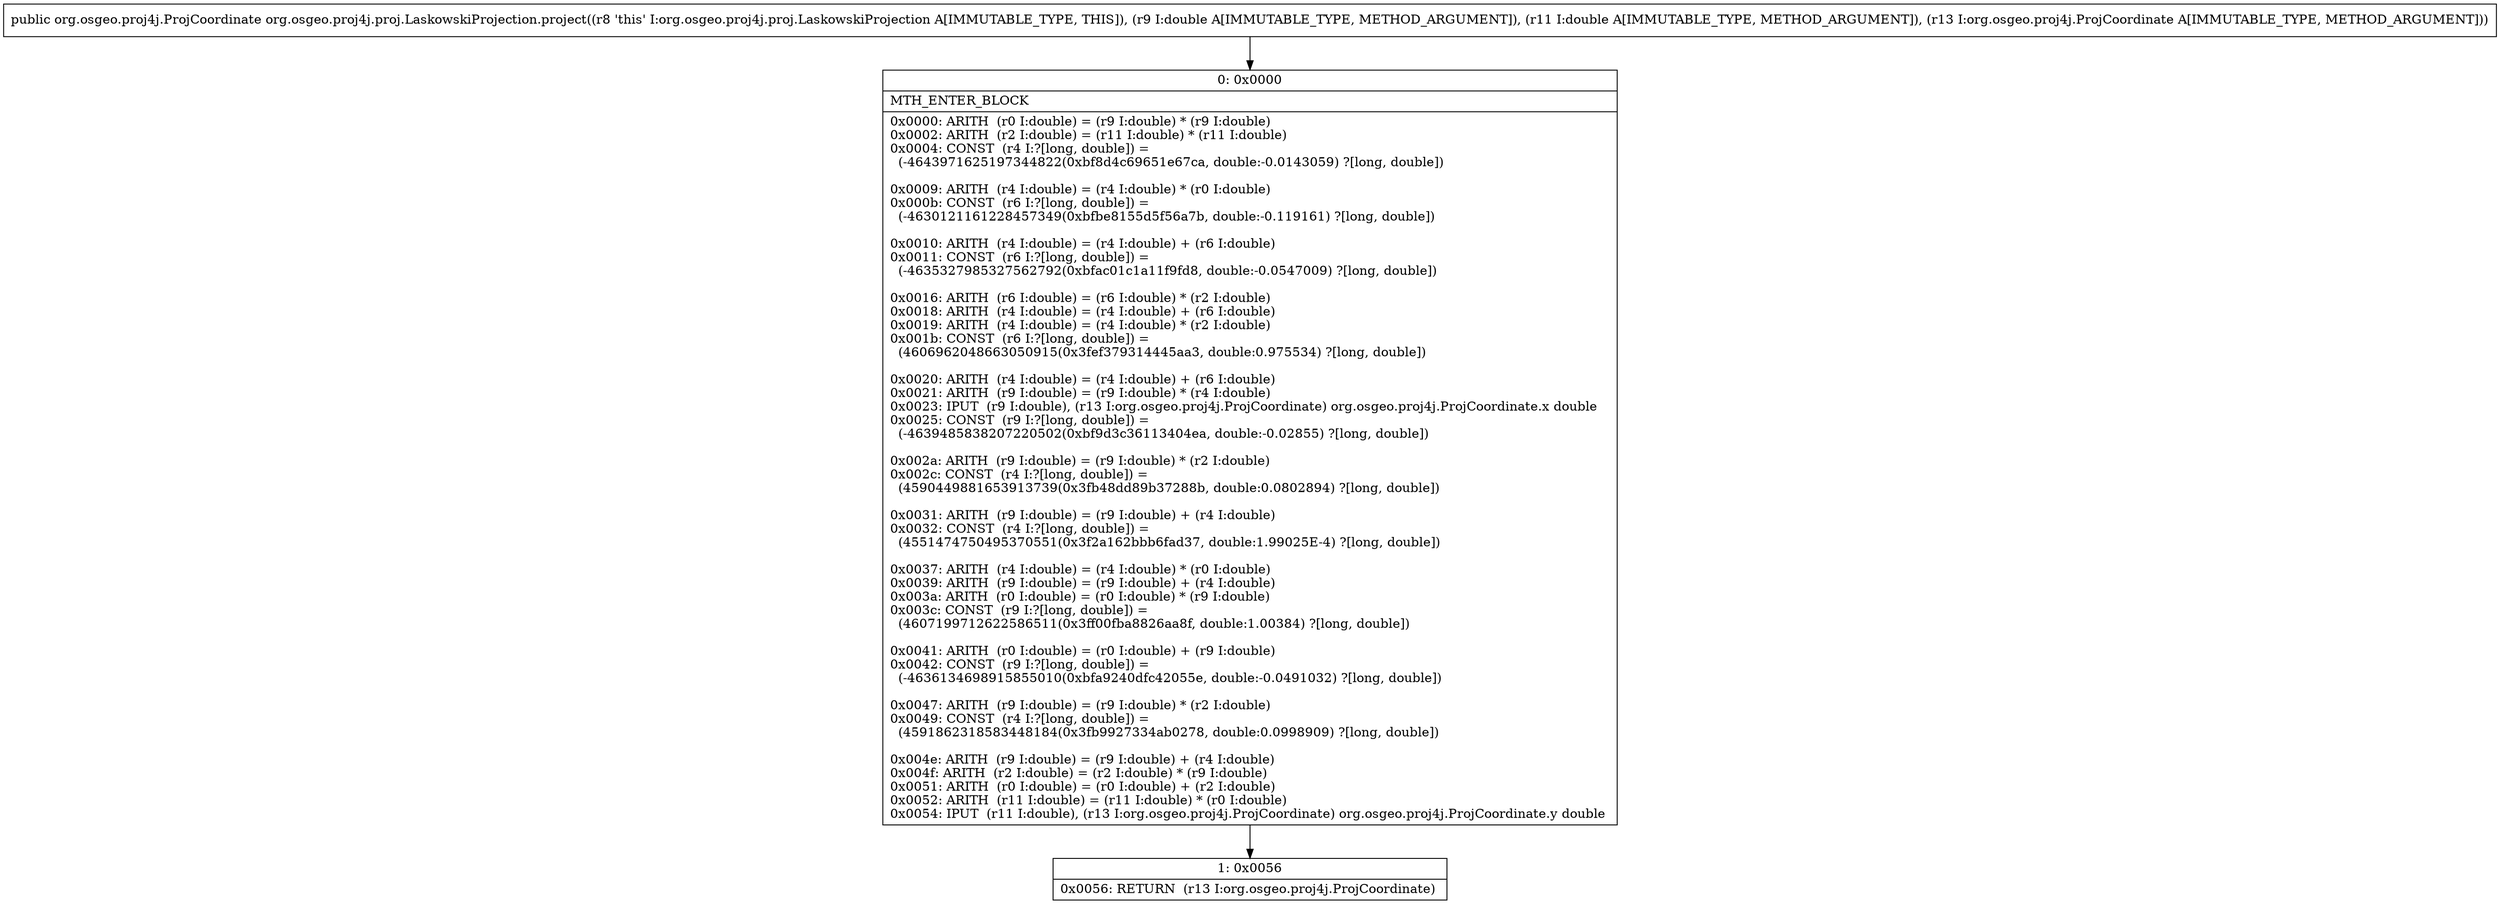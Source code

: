 digraph "CFG fororg.osgeo.proj4j.proj.LaskowskiProjection.project(DDLorg\/osgeo\/proj4j\/ProjCoordinate;)Lorg\/osgeo\/proj4j\/ProjCoordinate;" {
Node_0 [shape=record,label="{0\:\ 0x0000|MTH_ENTER_BLOCK\l|0x0000: ARITH  (r0 I:double) = (r9 I:double) * (r9 I:double) \l0x0002: ARITH  (r2 I:double) = (r11 I:double) * (r11 I:double) \l0x0004: CONST  (r4 I:?[long, double]) = \l  (\-4643971625197344822(0xbf8d4c69651e67ca, double:\-0.0143059) ?[long, double])\l \l0x0009: ARITH  (r4 I:double) = (r4 I:double) * (r0 I:double) \l0x000b: CONST  (r6 I:?[long, double]) = \l  (\-4630121161228457349(0xbfbe8155d5f56a7b, double:\-0.119161) ?[long, double])\l \l0x0010: ARITH  (r4 I:double) = (r4 I:double) + (r6 I:double) \l0x0011: CONST  (r6 I:?[long, double]) = \l  (\-4635327985327562792(0xbfac01c1a11f9fd8, double:\-0.0547009) ?[long, double])\l \l0x0016: ARITH  (r6 I:double) = (r6 I:double) * (r2 I:double) \l0x0018: ARITH  (r4 I:double) = (r4 I:double) + (r6 I:double) \l0x0019: ARITH  (r4 I:double) = (r4 I:double) * (r2 I:double) \l0x001b: CONST  (r6 I:?[long, double]) = \l  (4606962048663050915(0x3fef379314445aa3, double:0.975534) ?[long, double])\l \l0x0020: ARITH  (r4 I:double) = (r4 I:double) + (r6 I:double) \l0x0021: ARITH  (r9 I:double) = (r9 I:double) * (r4 I:double) \l0x0023: IPUT  (r9 I:double), (r13 I:org.osgeo.proj4j.ProjCoordinate) org.osgeo.proj4j.ProjCoordinate.x double \l0x0025: CONST  (r9 I:?[long, double]) = \l  (\-4639485838207220502(0xbf9d3c36113404ea, double:\-0.02855) ?[long, double])\l \l0x002a: ARITH  (r9 I:double) = (r9 I:double) * (r2 I:double) \l0x002c: CONST  (r4 I:?[long, double]) = \l  (4590449881653913739(0x3fb48dd89b37288b, double:0.0802894) ?[long, double])\l \l0x0031: ARITH  (r9 I:double) = (r9 I:double) + (r4 I:double) \l0x0032: CONST  (r4 I:?[long, double]) = \l  (4551474750495370551(0x3f2a162bbb6fad37, double:1.99025E\-4) ?[long, double])\l \l0x0037: ARITH  (r4 I:double) = (r4 I:double) * (r0 I:double) \l0x0039: ARITH  (r9 I:double) = (r9 I:double) + (r4 I:double) \l0x003a: ARITH  (r0 I:double) = (r0 I:double) * (r9 I:double) \l0x003c: CONST  (r9 I:?[long, double]) = \l  (4607199712622586511(0x3ff00fba8826aa8f, double:1.00384) ?[long, double])\l \l0x0041: ARITH  (r0 I:double) = (r0 I:double) + (r9 I:double) \l0x0042: CONST  (r9 I:?[long, double]) = \l  (\-4636134698915855010(0xbfa9240dfc42055e, double:\-0.0491032) ?[long, double])\l \l0x0047: ARITH  (r9 I:double) = (r9 I:double) * (r2 I:double) \l0x0049: CONST  (r4 I:?[long, double]) = \l  (4591862318583448184(0x3fb9927334ab0278, double:0.0998909) ?[long, double])\l \l0x004e: ARITH  (r9 I:double) = (r9 I:double) + (r4 I:double) \l0x004f: ARITH  (r2 I:double) = (r2 I:double) * (r9 I:double) \l0x0051: ARITH  (r0 I:double) = (r0 I:double) + (r2 I:double) \l0x0052: ARITH  (r11 I:double) = (r11 I:double) * (r0 I:double) \l0x0054: IPUT  (r11 I:double), (r13 I:org.osgeo.proj4j.ProjCoordinate) org.osgeo.proj4j.ProjCoordinate.y double \l}"];
Node_1 [shape=record,label="{1\:\ 0x0056|0x0056: RETURN  (r13 I:org.osgeo.proj4j.ProjCoordinate) \l}"];
MethodNode[shape=record,label="{public org.osgeo.proj4j.ProjCoordinate org.osgeo.proj4j.proj.LaskowskiProjection.project((r8 'this' I:org.osgeo.proj4j.proj.LaskowskiProjection A[IMMUTABLE_TYPE, THIS]), (r9 I:double A[IMMUTABLE_TYPE, METHOD_ARGUMENT]), (r11 I:double A[IMMUTABLE_TYPE, METHOD_ARGUMENT]), (r13 I:org.osgeo.proj4j.ProjCoordinate A[IMMUTABLE_TYPE, METHOD_ARGUMENT])) }"];
MethodNode -> Node_0;
Node_0 -> Node_1;
}


